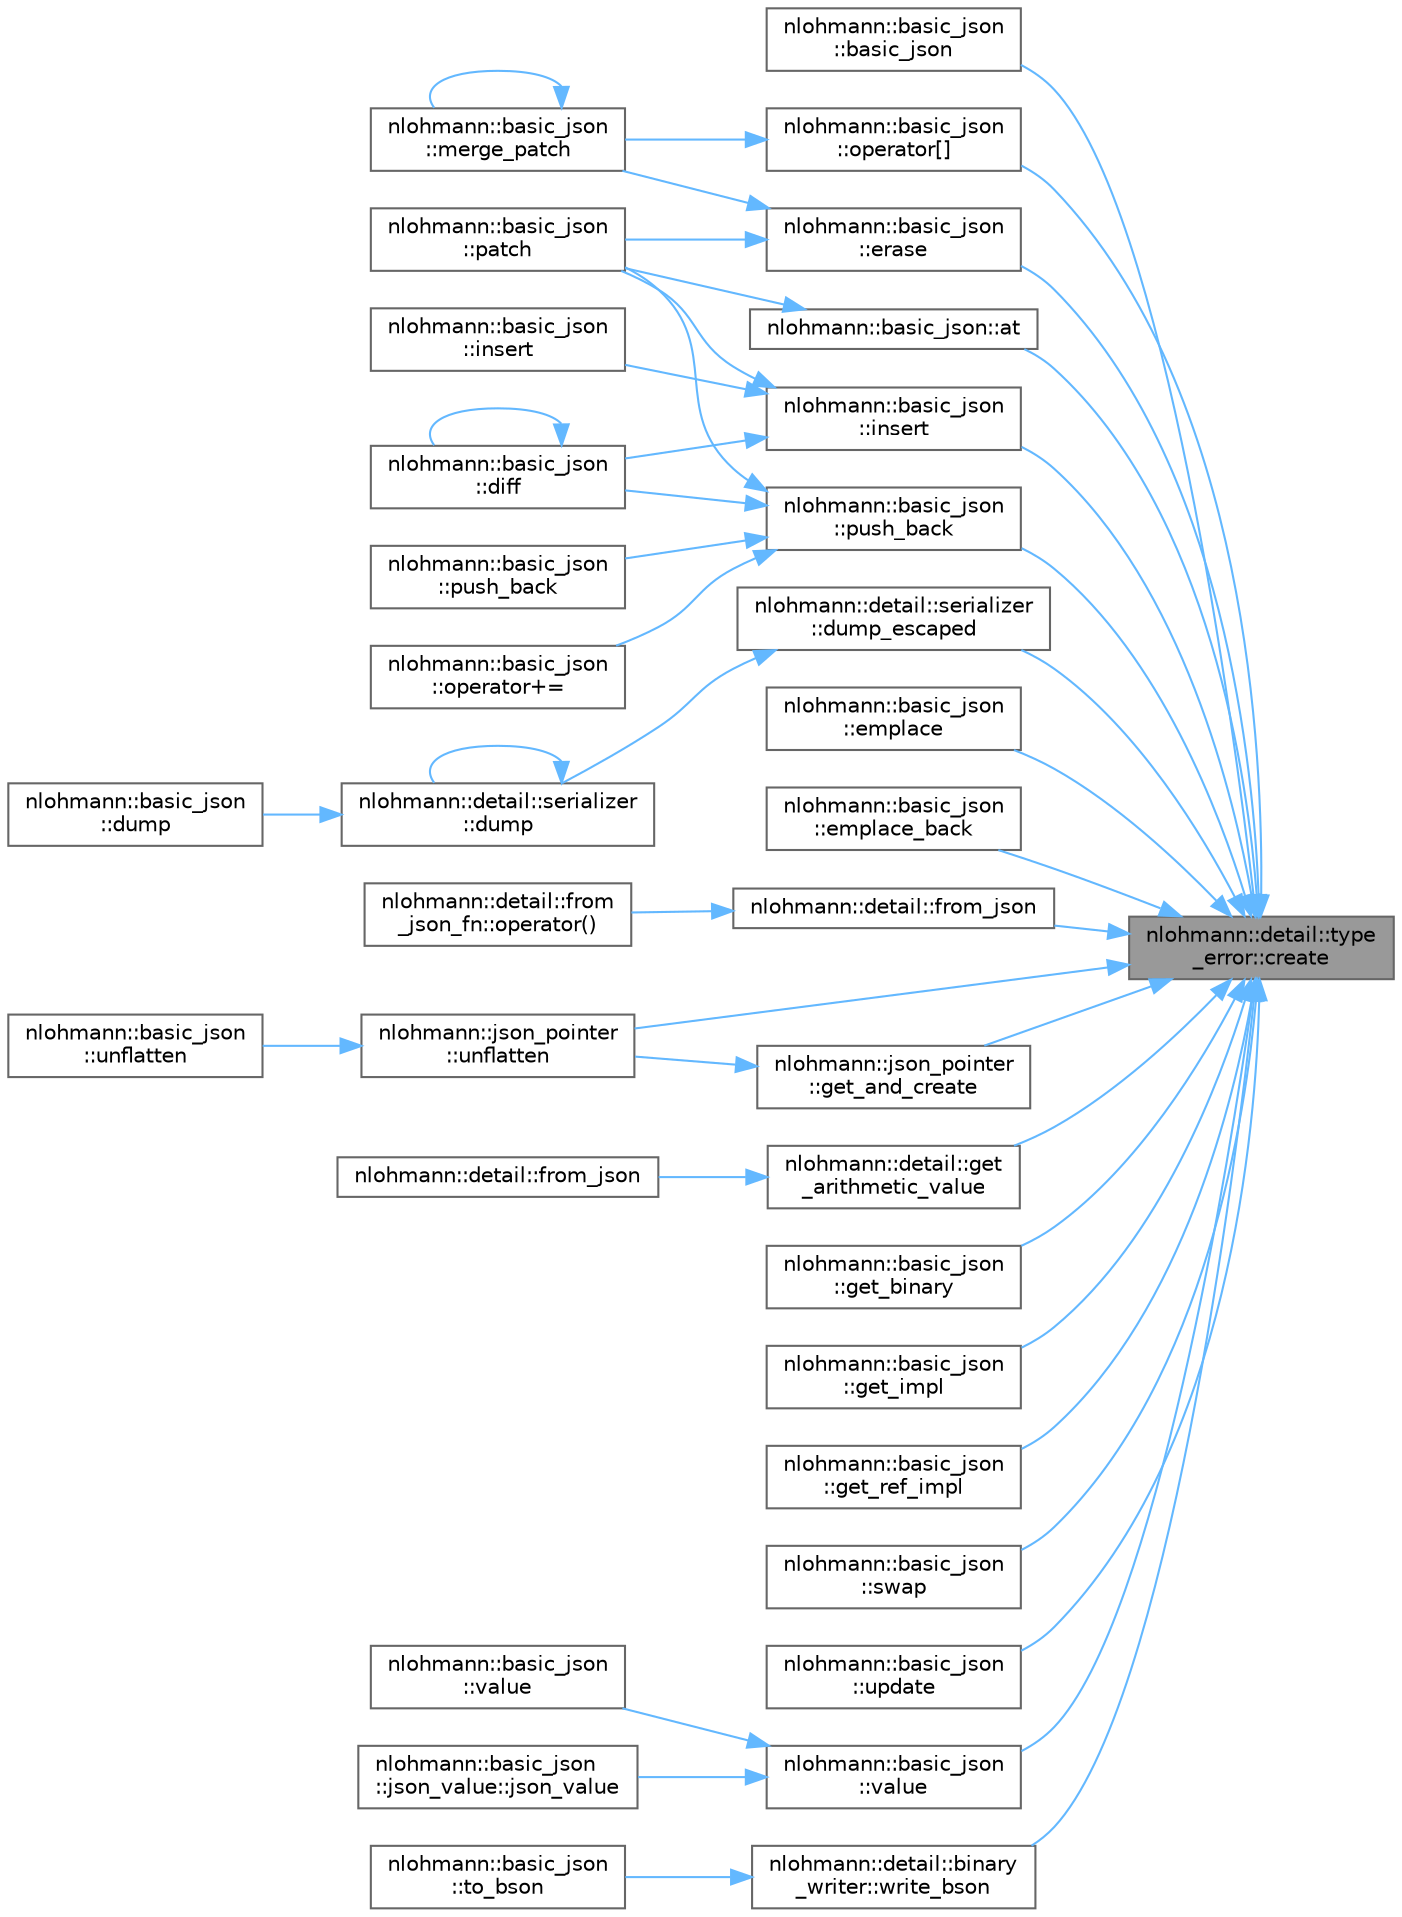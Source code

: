 digraph "nlohmann::detail::type_error::create"
{
 // LATEX_PDF_SIZE
  bgcolor="transparent";
  edge [fontname=Helvetica,fontsize=10,labelfontname=Helvetica,labelfontsize=10];
  node [fontname=Helvetica,fontsize=10,shape=box,height=0.2,width=0.4];
  rankdir="RL";
  Node1 [label="nlohmann::detail::type\l_error::create",height=0.2,width=0.4,color="gray40", fillcolor="grey60", style="filled", fontcolor="black",tooltip=" "];
  Node1 -> Node2 [dir="back",color="steelblue1",style="solid"];
  Node2 [label="nlohmann::basic_json\l::basic_json",height=0.2,width=0.4,color="grey40", fillcolor="white", style="filled",URL="$a01659.html#aeac617faf3448d6d2cb33a020be01d37",tooltip="create a container (array or object) from an initializer list"];
  Node1 -> Node3 [dir="back",color="steelblue1",style="solid"];
  Node3 [label="nlohmann::basic_json::at",height=0.2,width=0.4,color="grey40", fillcolor="white", style="filled",URL="$a01659.html#a52b18a5b7e68652c65b070900c438c6e",tooltip="access specified array element with bounds checking"];
  Node3 -> Node4 [dir="back",color="steelblue1",style="solid"];
  Node4 [label="nlohmann::basic_json\l::patch",height=0.2,width=0.4,color="grey40", fillcolor="white", style="filled",URL="$a01659.html#adcc786998f220a5b3083ee8a37c4553e",tooltip="applies a JSON patch"];
  Node1 -> Node5 [dir="back",color="steelblue1",style="solid"];
  Node5 [label="nlohmann::detail::serializer\l::dump_escaped",height=0.2,width=0.4,color="grey40", fillcolor="white", style="filled",URL="$a02055.html#ac1f8d1165b44149bd8be397dce68ea05",tooltip="dump escaped string"];
  Node5 -> Node6 [dir="back",color="steelblue1",style="solid"];
  Node6 [label="nlohmann::detail::serializer\l::dump",height=0.2,width=0.4,color="grey40", fillcolor="white", style="filled",URL="$a02055.html#a95460ebd1a535a543e5a0ec52e00f48b",tooltip="internal implementation of the serialization function"];
  Node6 -> Node6 [dir="back",color="steelblue1",style="solid"];
  Node6 -> Node7 [dir="back",color="steelblue1",style="solid"];
  Node7 [label="nlohmann::basic_json\l::dump",height=0.2,width=0.4,color="grey40", fillcolor="white", style="filled",URL="$a01659.html#a476756fb08e7f2416aad116d137977f4",tooltip="serialization"];
  Node1 -> Node8 [dir="back",color="steelblue1",style="solid"];
  Node8 [label="nlohmann::basic_json\l::emplace",height=0.2,width=0.4,color="grey40", fillcolor="white", style="filled",URL="$a01659.html#af244c096197a233edba4c83200ae66ac",tooltip="add an object to an object if key does not exist"];
  Node1 -> Node9 [dir="back",color="steelblue1",style="solid"];
  Node9 [label="nlohmann::basic_json\l::emplace_back",height=0.2,width=0.4,color="grey40", fillcolor="white", style="filled",URL="$a01659.html#a15c0a5db4fb12d49433801bbe6436bfb",tooltip="add an object to an array"];
  Node1 -> Node10 [dir="back",color="steelblue1",style="solid"];
  Node10 [label="nlohmann::basic_json\l::erase",height=0.2,width=0.4,color="grey40", fillcolor="white", style="filled",URL="$a01659.html#a494632b69bbe1d0153d3bedad0901b8e",tooltip="remove element given an iterator"];
  Node10 -> Node11 [dir="back",color="steelblue1",style="solid"];
  Node11 [label="nlohmann::basic_json\l::merge_patch",height=0.2,width=0.4,color="grey40", fillcolor="white", style="filled",URL="$a01659.html#a844a77cb154752d12118f10af26d54cb",tooltip="applies a JSON Merge Patch"];
  Node11 -> Node11 [dir="back",color="steelblue1",style="solid"];
  Node10 -> Node4 [dir="back",color="steelblue1",style="solid"];
  Node1 -> Node12 [dir="back",color="steelblue1",style="solid"];
  Node12 [label="nlohmann::detail::from_json",height=0.2,width=0.4,color="grey40", fillcolor="white", style="filled",URL="$a00477.html#a1f0395aad0fe853a4539288749d3a603",tooltip=" "];
  Node12 -> Node13 [dir="back",color="steelblue1",style="solid"];
  Node13 [label="nlohmann::detail::from\l_json_fn::operator()",height=0.2,width=0.4,color="grey40", fillcolor="white", style="filled",URL="$a01855.html#a6d14a74e1043072c77892534572d2973",tooltip=" "];
  Node1 -> Node14 [dir="back",color="steelblue1",style="solid"];
  Node14 [label="nlohmann::json_pointer\l::get_and_create",height=0.2,width=0.4,color="grey40", fillcolor="white", style="filled",URL="$a01663.html#aa2f86764d08ce1fb82327327e7f9a87d",tooltip="create and return a reference to the pointed to value"];
  Node14 -> Node15 [dir="back",color="steelblue1",style="solid"];
  Node15 [label="nlohmann::json_pointer\l::unflatten",height=0.2,width=0.4,color="grey40", fillcolor="white", style="filled",URL="$a01663.html#a920065221e3c81676c3211c100d024a7",tooltip=" "];
  Node15 -> Node16 [dir="back",color="steelblue1",style="solid"];
  Node16 [label="nlohmann::basic_json\l::unflatten",height=0.2,width=0.4,color="grey40", fillcolor="white", style="filled",URL="$a01659.html#adea158bff8642202420898f6322da479",tooltip="unflatten a previously flattened JSON value"];
  Node1 -> Node17 [dir="back",color="steelblue1",style="solid"];
  Node17 [label="nlohmann::detail::get\l_arithmetic_value",height=0.2,width=0.4,color="grey40", fillcolor="white", style="filled",URL="$a00477.html#a85955b9c6dd31846e4b8e891f78614b6",tooltip=" "];
  Node17 -> Node18 [dir="back",color="steelblue1",style="solid"];
  Node18 [label="nlohmann::detail::from_json",height=0.2,width=0.4,color="grey40", fillcolor="white", style="filled",URL="$a00477.html#a7cb5dd7d46a60e65f9a8e0873b3f7dd8",tooltip=" "];
  Node1 -> Node19 [dir="back",color="steelblue1",style="solid"];
  Node19 [label="nlohmann::basic_json\l::get_binary",height=0.2,width=0.4,color="grey40", fillcolor="white", style="filled",URL="$a01659.html#a23c2e02101cc62e1aec1d6ddaef0e340",tooltip=" "];
  Node1 -> Node20 [dir="back",color="steelblue1",style="solid"];
  Node20 [label="nlohmann::basic_json\l::get_impl",height=0.2,width=0.4,color="grey40", fillcolor="white", style="filled",URL="$a01659.html#a462f82051df2a68142c2bbd0a2798f56",tooltip="get a boolean (explicit)"];
  Node1 -> Node21 [dir="back",color="steelblue1",style="solid"];
  Node21 [label="nlohmann::basic_json\l::get_ref_impl",height=0.2,width=0.4,color="grey40", fillcolor="white", style="filled",URL="$a01659.html#af9091a59efebd38435cbc0583fcda777",tooltip="helper function to implement get_ref()"];
  Node1 -> Node22 [dir="back",color="steelblue1",style="solid"];
  Node22 [label="nlohmann::basic_json\l::insert",height=0.2,width=0.4,color="grey40", fillcolor="white", style="filled",URL="$a01659.html#aeb86e8478e20d95970a8b61ff01dce3b",tooltip="inserts element"];
  Node22 -> Node23 [dir="back",color="steelblue1",style="solid"];
  Node23 [label="nlohmann::basic_json\l::diff",height=0.2,width=0.4,color="grey40", fillcolor="white", style="filled",URL="$a01659.html#a1c1f21327df91a4dd6c5f5a107240385",tooltip="creates a diff as a JSON patch"];
  Node23 -> Node23 [dir="back",color="steelblue1",style="solid"];
  Node22 -> Node24 [dir="back",color="steelblue1",style="solid"];
  Node24 [label="nlohmann::basic_json\l::insert",height=0.2,width=0.4,color="grey40", fillcolor="white", style="filled",URL="$a01659.html#a9c5b9de8a4a759861cb600b38a6c81b1",tooltip="inserts element"];
  Node22 -> Node4 [dir="back",color="steelblue1",style="solid"];
  Node1 -> Node25 [dir="back",color="steelblue1",style="solid"];
  Node25 [label="nlohmann::basic_json\l::operator[]",height=0.2,width=0.4,color="grey40", fillcolor="white", style="filled",URL="$a01659.html#a9ea67fc1ef0ccc42e1d5388fe0416ae5",tooltip="access specified array element"];
  Node25 -> Node11 [dir="back",color="steelblue1",style="solid"];
  Node1 -> Node26 [dir="back",color="steelblue1",style="solid"];
  Node26 [label="nlohmann::basic_json\l::push_back",height=0.2,width=0.4,color="grey40", fillcolor="white", style="filled",URL="$a01659.html#ab9e0253c92736db021840105d374c4c4",tooltip="add an object to an array"];
  Node26 -> Node23 [dir="back",color="steelblue1",style="solid"];
  Node26 -> Node27 [dir="back",color="steelblue1",style="solid"];
  Node27 [label="nlohmann::basic_json\l::operator+=",height=0.2,width=0.4,color="grey40", fillcolor="white", style="filled",URL="$a01659.html#a40226d9c84fcb9cb948ae0c27b842c57",tooltip="add an object to an array"];
  Node26 -> Node4 [dir="back",color="steelblue1",style="solid"];
  Node26 -> Node28 [dir="back",color="steelblue1",style="solid"];
  Node28 [label="nlohmann::basic_json\l::push_back",height=0.2,width=0.4,color="grey40", fillcolor="white", style="filled",URL="$a01659.html#a4567cf75f19b1efca090f75d7a8a350a",tooltip="add an object to an object"];
  Node1 -> Node29 [dir="back",color="steelblue1",style="solid"];
  Node29 [label="nlohmann::basic_json\l::swap",height=0.2,width=0.4,color="grey40", fillcolor="white", style="filled",URL="$a01659.html#a76126242de262f6d38cadda19e0d13e1",tooltip="exchanges the values"];
  Node1 -> Node15 [dir="back",color="steelblue1",style="solid"];
  Node1 -> Node30 [dir="back",color="steelblue1",style="solid"];
  Node30 [label="nlohmann::basic_json\l::update",height=0.2,width=0.4,color="grey40", fillcolor="white", style="filled",URL="$a01659.html#a377819905d567f6f523dcbc592cb6356",tooltip="updates a JSON object from another object, overwriting existing keys"];
  Node1 -> Node31 [dir="back",color="steelblue1",style="solid"];
  Node31 [label="nlohmann::basic_json\l::value",height=0.2,width=0.4,color="grey40", fillcolor="white", style="filled",URL="$a01659.html#a11641b35219676b225d9bd15c7677659",tooltip="access specified object element with default value"];
  Node31 -> Node32 [dir="back",color="steelblue1",style="solid"];
  Node32 [label="nlohmann::basic_json\l::json_value::json_value",height=0.2,width=0.4,color="grey40", fillcolor="white", style="filled",URL="$a02059.html#ad7f122fa9bfc5aa4d9b65a3059892146",tooltip="constructor for strings"];
  Node31 -> Node33 [dir="back",color="steelblue1",style="solid"];
  Node33 [label="nlohmann::basic_json\l::value",height=0.2,width=0.4,color="grey40", fillcolor="white", style="filled",URL="$a01659.html#adcfdefe95d5c2471a5c97e911d46ee88",tooltip="overload for a default value of type const char*"];
  Node1 -> Node34 [dir="back",color="steelblue1",style="solid"];
  Node34 [label="nlohmann::detail::binary\l_writer::write_bson",height=0.2,width=0.4,color="grey40", fillcolor="white", style="filled",URL="$a02039.html#a9ffc566db5219b473762462234b47db9",tooltip=" "];
  Node34 -> Node35 [dir="back",color="steelblue1",style="solid"];
  Node35 [label="nlohmann::basic_json\l::to_bson",height=0.2,width=0.4,color="grey40", fillcolor="white", style="filled",URL="$a01659.html#a668e4c2ad9808218a25879700f4aef2b",tooltip="Serializes the given JSON object j to BSON and forwards the corresponding BSON-representation to the ..."];
}

